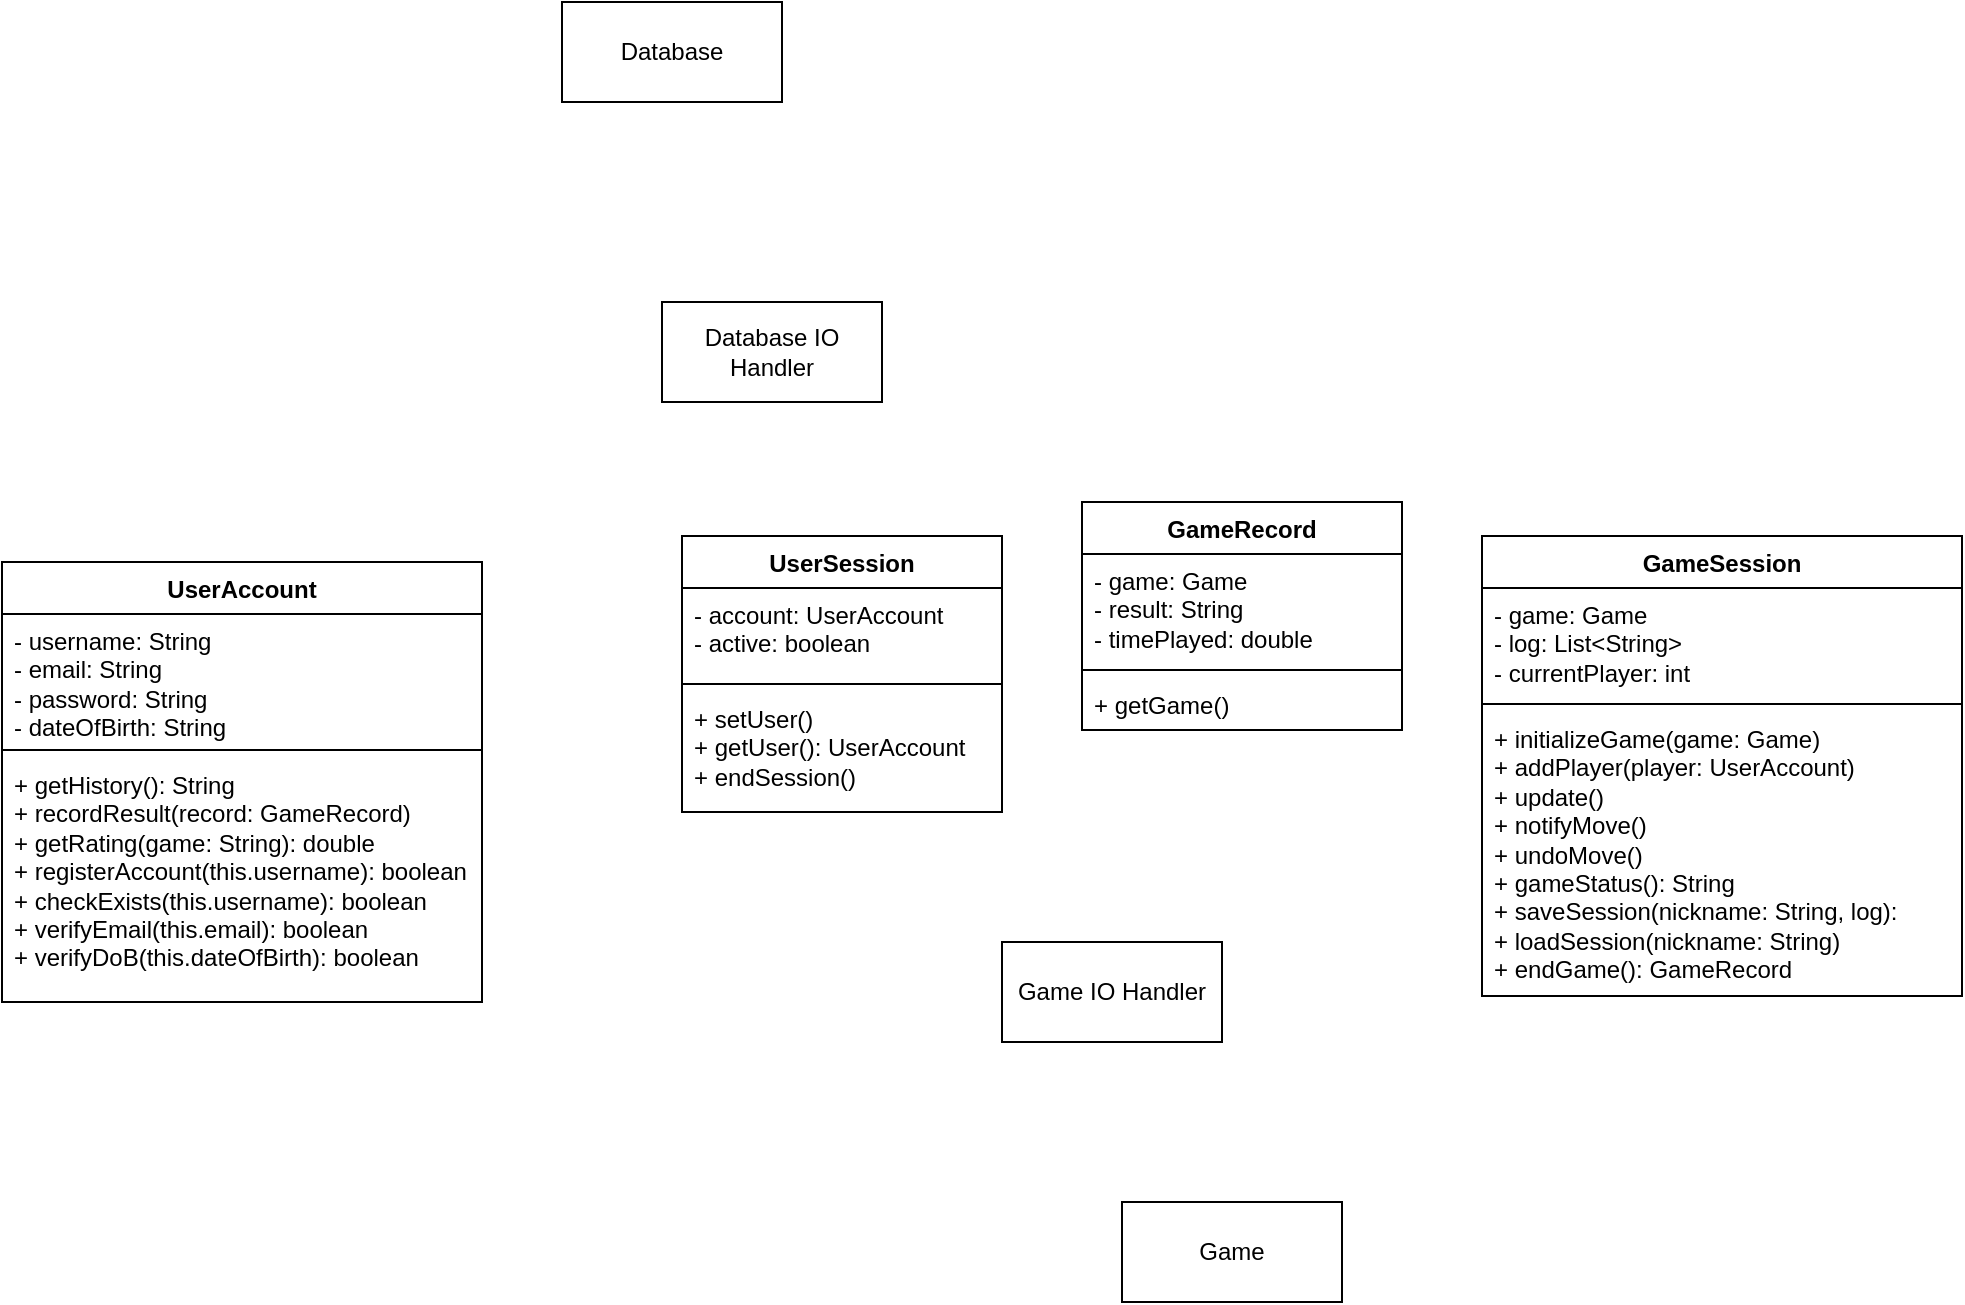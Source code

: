 <mxfile version="26.0.16">
  <diagram name="Page-1" id="r1mSCeUNa71xJj8RtsGt">
    <mxGraphModel dx="1050" dy="10522" grid="1" gridSize="10" guides="1" tooltips="1" connect="1" arrows="1" fold="1" page="1" pageScale="1" pageWidth="10000" pageHeight="10000" math="0" shadow="0">
      <root>
        <mxCell id="0" />
        <mxCell id="1" parent="0" />
        <mxCell id="RsaLFU6DeN-my90bISCz-1" value="UserAccount" style="swimlane;fontStyle=1;align=center;verticalAlign=top;childLayout=stackLayout;horizontal=1;startSize=26;horizontalStack=0;resizeParent=1;resizeParentMax=0;resizeLast=0;collapsible=1;marginBottom=0;whiteSpace=wrap;html=1;" parent="1" vertex="1">
          <mxGeometry x="260" y="200" width="240" height="220" as="geometry">
            <mxRectangle x="400" y="187" width="110" height="30" as="alternateBounds" />
          </mxGeometry>
        </mxCell>
        <mxCell id="RsaLFU6DeN-my90bISCz-2" value="- username: String&lt;div&gt;- email: String&lt;br&gt;&lt;div&gt;- password: String&lt;/div&gt;&lt;div&gt;- dateOfBirth: String&lt;/div&gt;&lt;/div&gt;" style="text;strokeColor=none;fillColor=none;align=left;verticalAlign=top;spacingLeft=4;spacingRight=4;overflow=hidden;rotatable=0;points=[[0,0.5],[1,0.5]];portConstraint=eastwest;whiteSpace=wrap;html=1;" parent="RsaLFU6DeN-my90bISCz-1" vertex="1">
          <mxGeometry y="26" width="240" height="64" as="geometry" />
        </mxCell>
        <mxCell id="RsaLFU6DeN-my90bISCz-3" value="" style="line;strokeWidth=1;fillColor=none;align=left;verticalAlign=middle;spacingTop=-1;spacingLeft=3;spacingRight=3;rotatable=0;labelPosition=right;points=[];portConstraint=eastwest;strokeColor=inherit;" parent="RsaLFU6DeN-my90bISCz-1" vertex="1">
          <mxGeometry y="90" width="240" height="8" as="geometry" />
        </mxCell>
        <mxCell id="RsaLFU6DeN-my90bISCz-4" value="+ getHistory(): String&lt;div&gt;+ recordResult(record: GameRecord)&lt;/div&gt;&lt;div&gt;+ getRating(game: String): double&lt;/div&gt;&lt;div&gt;+ registerAccount(this.username): boolean&lt;/div&gt;&lt;div&gt;+ checkExists(this.username): boolean&lt;/div&gt;&lt;div&gt;+ verifyEmail(this.email): boolean&lt;/div&gt;&lt;div&gt;+ verifyDoB(this.dateOfBirth): boolean&lt;/div&gt;" style="text;strokeColor=none;fillColor=none;align=left;verticalAlign=top;spacingLeft=4;spacingRight=4;overflow=hidden;rotatable=0;points=[[0,0.5],[1,0.5]];portConstraint=eastwest;whiteSpace=wrap;html=1;" parent="RsaLFU6DeN-my90bISCz-1" vertex="1">
          <mxGeometry y="98" width="240" height="122" as="geometry" />
        </mxCell>
        <mxCell id="ltI1NpTEDJ7RzG2uVxWX-3" value="Database" style="html=1;whiteSpace=wrap;" parent="1" vertex="1">
          <mxGeometry x="540" y="-80" width="110" height="50" as="geometry" />
        </mxCell>
        <mxCell id="ltI1NpTEDJ7RzG2uVxWX-4" value="Game" style="html=1;whiteSpace=wrap;" parent="1" vertex="1">
          <mxGeometry x="820" y="520" width="110" height="50" as="geometry" />
        </mxCell>
        <mxCell id="ltI1NpTEDJ7RzG2uVxWX-21" value="UserSession" style="swimlane;fontStyle=1;align=center;verticalAlign=top;childLayout=stackLayout;horizontal=1;startSize=26;horizontalStack=0;resizeParent=1;resizeParentMax=0;resizeLast=0;collapsible=1;marginBottom=0;whiteSpace=wrap;html=1;" parent="1" vertex="1">
          <mxGeometry x="600" y="187" width="160" height="138" as="geometry" />
        </mxCell>
        <mxCell id="ltI1NpTEDJ7RzG2uVxWX-22" value="- account: UserAccount&lt;div&gt;&lt;div&gt;- active: boolean&lt;/div&gt;&lt;/div&gt;" style="text;strokeColor=none;fillColor=none;align=left;verticalAlign=top;spacingLeft=4;spacingRight=4;overflow=hidden;rotatable=0;points=[[0,0.5],[1,0.5]];portConstraint=eastwest;whiteSpace=wrap;html=1;" parent="ltI1NpTEDJ7RzG2uVxWX-21" vertex="1">
          <mxGeometry y="26" width="160" height="44" as="geometry" />
        </mxCell>
        <mxCell id="ltI1NpTEDJ7RzG2uVxWX-23" value="" style="line;strokeWidth=1;fillColor=none;align=left;verticalAlign=middle;spacingTop=-1;spacingLeft=3;spacingRight=3;rotatable=0;labelPosition=right;points=[];portConstraint=eastwest;strokeColor=inherit;" parent="ltI1NpTEDJ7RzG2uVxWX-21" vertex="1">
          <mxGeometry y="70" width="160" height="8" as="geometry" />
        </mxCell>
        <mxCell id="ltI1NpTEDJ7RzG2uVxWX-24" value="+ setUser()&lt;div&gt;+ getUser(): UserAccount&lt;/div&gt;&lt;div&gt;+ endSession()&lt;/div&gt;" style="text;strokeColor=none;fillColor=none;align=left;verticalAlign=top;spacingLeft=4;spacingRight=4;overflow=hidden;rotatable=0;points=[[0,0.5],[1,0.5]];portConstraint=eastwest;whiteSpace=wrap;html=1;" parent="ltI1NpTEDJ7RzG2uVxWX-21" vertex="1">
          <mxGeometry y="78" width="160" height="60" as="geometry" />
        </mxCell>
        <mxCell id="3_GditqbmwwXlZqSEWP--4" value="GameRecord" style="swimlane;fontStyle=1;align=center;verticalAlign=top;childLayout=stackLayout;horizontal=1;startSize=26;horizontalStack=0;resizeParent=1;resizeParentMax=0;resizeLast=0;collapsible=1;marginBottom=0;whiteSpace=wrap;html=1;" parent="1" vertex="1">
          <mxGeometry x="800" y="170" width="160" height="114" as="geometry" />
        </mxCell>
        <mxCell id="3_GditqbmwwXlZqSEWP--5" value="- game: Game&lt;div&gt;- result: String&lt;/div&gt;&lt;div&gt;- timePlayed: double&lt;/div&gt;" style="text;strokeColor=none;fillColor=none;align=left;verticalAlign=top;spacingLeft=4;spacingRight=4;overflow=hidden;rotatable=0;points=[[0,0.5],[1,0.5]];portConstraint=eastwest;whiteSpace=wrap;html=1;" parent="3_GditqbmwwXlZqSEWP--4" vertex="1">
          <mxGeometry y="26" width="160" height="54" as="geometry" />
        </mxCell>
        <mxCell id="3_GditqbmwwXlZqSEWP--6" value="" style="line;strokeWidth=1;fillColor=none;align=left;verticalAlign=middle;spacingTop=-1;spacingLeft=3;spacingRight=3;rotatable=0;labelPosition=right;points=[];portConstraint=eastwest;strokeColor=inherit;" parent="3_GditqbmwwXlZqSEWP--4" vertex="1">
          <mxGeometry y="80" width="160" height="8" as="geometry" />
        </mxCell>
        <mxCell id="3_GditqbmwwXlZqSEWP--7" value="+ getGame()" style="text;strokeColor=none;fillColor=none;align=left;verticalAlign=top;spacingLeft=4;spacingRight=4;overflow=hidden;rotatable=0;points=[[0,0.5],[1,0.5]];portConstraint=eastwest;whiteSpace=wrap;html=1;" parent="3_GditqbmwwXlZqSEWP--4" vertex="1">
          <mxGeometry y="88" width="160" height="26" as="geometry" />
        </mxCell>
        <mxCell id="3_GditqbmwwXlZqSEWP--13" value="Database IO Handler" style="html=1;whiteSpace=wrap;" parent="1" vertex="1">
          <mxGeometry x="590" y="70" width="110" height="50" as="geometry" />
        </mxCell>
        <mxCell id="3_GditqbmwwXlZqSEWP--14" value="Game IO Handler" style="html=1;whiteSpace=wrap;" parent="1" vertex="1">
          <mxGeometry x="760" y="390" width="110" height="50" as="geometry" />
        </mxCell>
        <mxCell id="Q9jM0nTPfAHEZSr_qVPq-1" value="GameSession" style="swimlane;fontStyle=1;align=center;verticalAlign=top;childLayout=stackLayout;horizontal=1;startSize=26;horizontalStack=0;resizeParent=1;resizeParentMax=0;resizeLast=0;collapsible=1;marginBottom=0;whiteSpace=wrap;html=1;" parent="1" vertex="1">
          <mxGeometry x="1000" y="187" width="240" height="230" as="geometry" />
        </mxCell>
        <mxCell id="Q9jM0nTPfAHEZSr_qVPq-2" value="- game: Game&lt;div&gt;- log: List&amp;lt;String&amp;gt;&lt;/div&gt;&lt;div&gt;- currentPlayer: int&lt;/div&gt;" style="text;strokeColor=none;fillColor=none;align=left;verticalAlign=top;spacingLeft=4;spacingRight=4;overflow=hidden;rotatable=0;points=[[0,0.5],[1,0.5]];portConstraint=eastwest;whiteSpace=wrap;html=1;" parent="Q9jM0nTPfAHEZSr_qVPq-1" vertex="1">
          <mxGeometry y="26" width="240" height="54" as="geometry" />
        </mxCell>
        <mxCell id="Q9jM0nTPfAHEZSr_qVPq-3" value="" style="line;strokeWidth=1;fillColor=none;align=left;verticalAlign=middle;spacingTop=-1;spacingLeft=3;spacingRight=3;rotatable=0;labelPosition=right;points=[];portConstraint=eastwest;strokeColor=inherit;" parent="Q9jM0nTPfAHEZSr_qVPq-1" vertex="1">
          <mxGeometry y="80" width="240" height="8" as="geometry" />
        </mxCell>
        <mxCell id="Q9jM0nTPfAHEZSr_qVPq-4" value="&lt;div&gt;+ initializeGame(game: Game)&lt;/div&gt;&lt;div&gt;+ addPlayer(player: UserAccount)&lt;/div&gt;+ update()&lt;div&gt;+ notifyMove()&lt;/div&gt;&lt;div&gt;+ undoMove()&lt;/div&gt;&lt;div&gt;+ gameStatus(): String&lt;/div&gt;&lt;div&gt;+ saveSession(nickname: String, log):&amp;nbsp;&lt;/div&gt;&lt;div&gt;+ loadSession(nickname: String)&lt;/div&gt;&lt;div&gt;+ endGame(): GameRecord&lt;/div&gt;" style="text;strokeColor=none;fillColor=none;align=left;verticalAlign=top;spacingLeft=4;spacingRight=4;overflow=hidden;rotatable=0;points=[[0,0.5],[1,0.5]];portConstraint=eastwest;whiteSpace=wrap;html=1;" parent="Q9jM0nTPfAHEZSr_qVPq-1" vertex="1">
          <mxGeometry y="88" width="240" height="142" as="geometry" />
        </mxCell>
      </root>
    </mxGraphModel>
  </diagram>
</mxfile>
